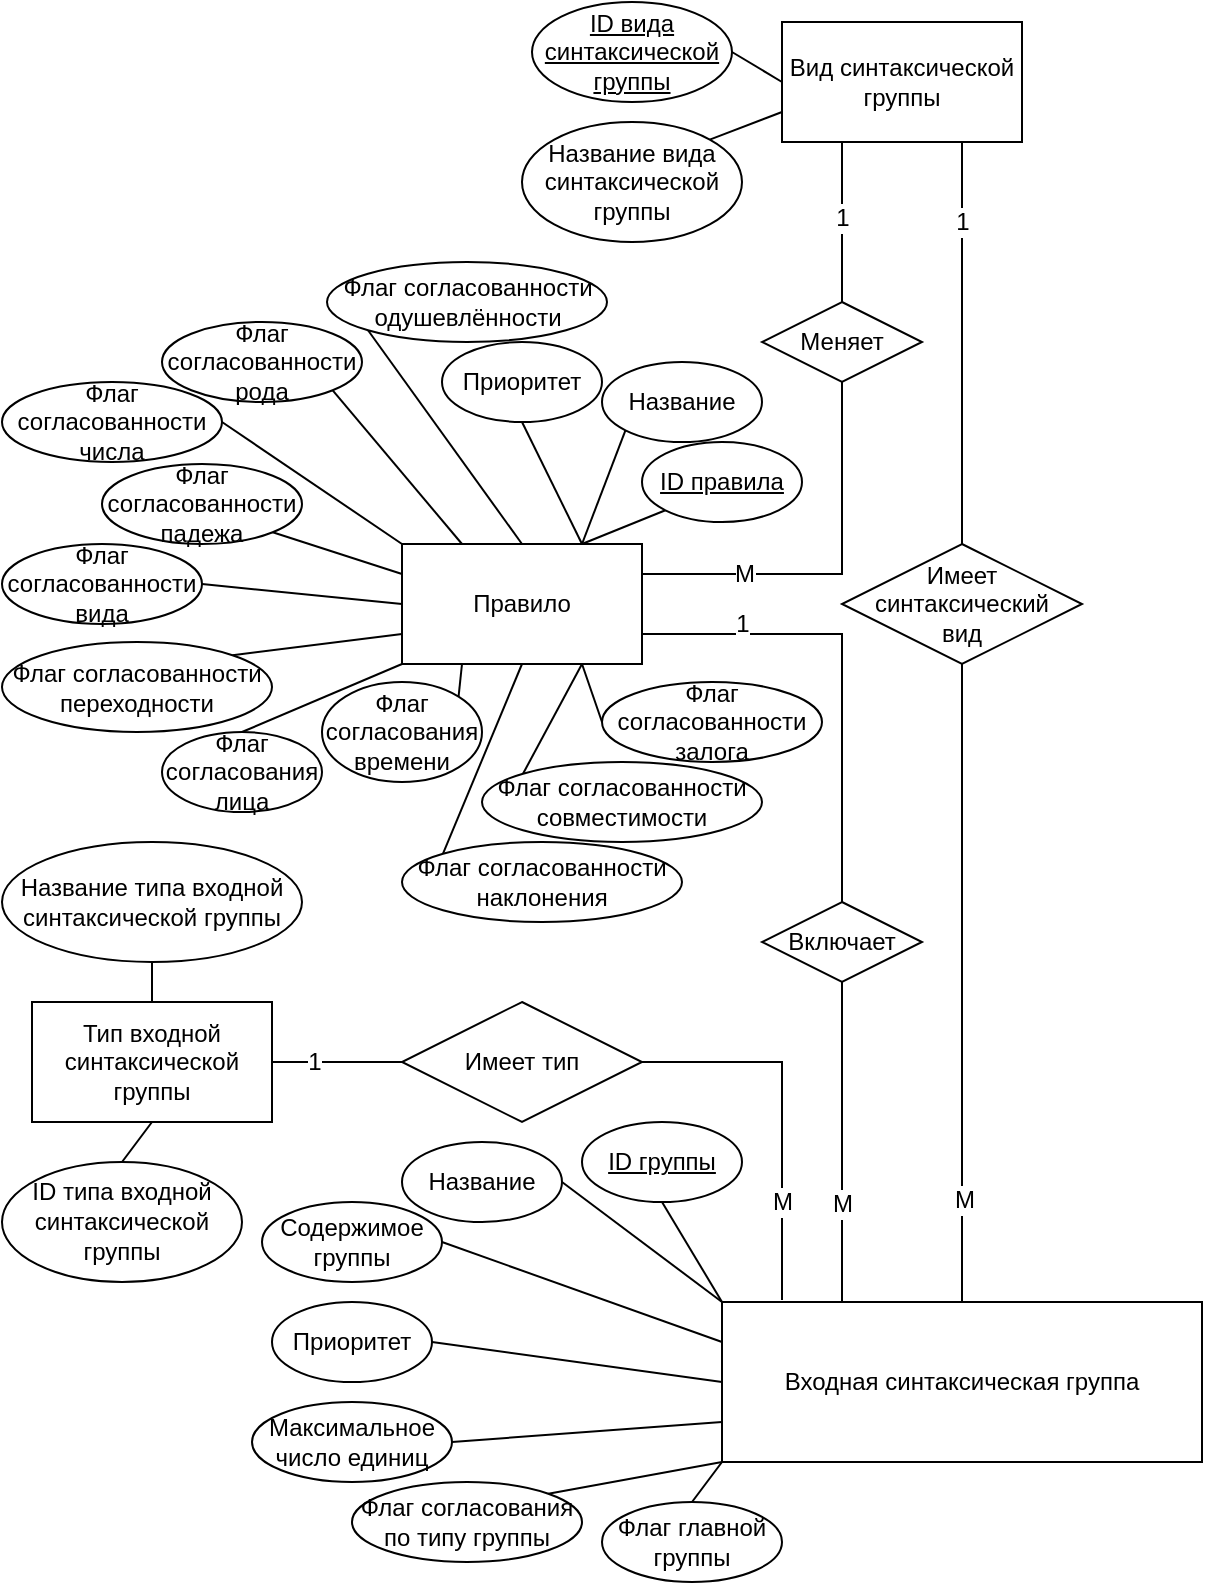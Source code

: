 <mxfile version="12.9.6" type="github">
  <diagram id="3-n-2fktoO8qeBoUGsix" name="Page-1">
    <mxGraphModel dx="782" dy="-390" grid="1" gridSize="10" guides="1" tooltips="1" connect="1" arrows="1" fold="1" page="1" pageScale="1" pageWidth="1169" pageHeight="827" math="0" shadow="0">
      <root>
        <mxCell id="0" />
        <mxCell id="1" parent="0" />
        <mxCell id="Er8K7lmykXEFfFOnpzie-1" value="Входная синтаксическая группа" style="rounded=0;whiteSpace=wrap;html=1;" vertex="1" parent="1">
          <mxGeometry x="360" y="1480" width="240" height="80" as="geometry" />
        </mxCell>
        <mxCell id="Er8K7lmykXEFfFOnpzie-11" style="rounded=0;orthogonalLoop=1;jettySize=auto;html=1;exitX=0.5;exitY=1;exitDx=0;exitDy=0;entryX=0;entryY=0;entryDx=0;entryDy=0;endArrow=none;endFill=0;" edge="1" parent="1" source="Er8K7lmykXEFfFOnpzie-2" target="Er8K7lmykXEFfFOnpzie-1">
          <mxGeometry relative="1" as="geometry" />
        </mxCell>
        <mxCell id="Er8K7lmykXEFfFOnpzie-2" value="&lt;u&gt;ID группы&lt;/u&gt;" style="ellipse;whiteSpace=wrap;html=1;" vertex="1" parent="1">
          <mxGeometry x="290" y="1390" width="80" height="40" as="geometry" />
        </mxCell>
        <mxCell id="Er8K7lmykXEFfFOnpzie-12" style="edgeStyle=none;rounded=0;orthogonalLoop=1;jettySize=auto;html=1;exitX=1;exitY=0.5;exitDx=0;exitDy=0;entryX=0;entryY=0;entryDx=0;entryDy=0;endArrow=none;endFill=0;" edge="1" parent="1" source="Er8K7lmykXEFfFOnpzie-3" target="Er8K7lmykXEFfFOnpzie-1">
          <mxGeometry relative="1" as="geometry" />
        </mxCell>
        <mxCell id="Er8K7lmykXEFfFOnpzie-3" value="Название" style="ellipse;whiteSpace=wrap;html=1;" vertex="1" parent="1">
          <mxGeometry x="200" y="1400" width="80" height="40" as="geometry" />
        </mxCell>
        <mxCell id="Er8K7lmykXEFfFOnpzie-16" style="edgeStyle=none;rounded=0;orthogonalLoop=1;jettySize=auto;html=1;exitX=1;exitY=0.5;exitDx=0;exitDy=0;entryX=0;entryY=0.75;entryDx=0;entryDy=0;endArrow=none;endFill=0;" edge="1" parent="1" source="Er8K7lmykXEFfFOnpzie-4" target="Er8K7lmykXEFfFOnpzie-1">
          <mxGeometry relative="1" as="geometry" />
        </mxCell>
        <mxCell id="Er8K7lmykXEFfFOnpzie-4" value="Максимальное число единиц" style="ellipse;whiteSpace=wrap;html=1;" vertex="1" parent="1">
          <mxGeometry x="125" y="1530" width="100" height="40" as="geometry" />
        </mxCell>
        <mxCell id="Er8K7lmykXEFfFOnpzie-17" style="edgeStyle=none;rounded=0;orthogonalLoop=1;jettySize=auto;html=1;exitX=1;exitY=0;exitDx=0;exitDy=0;entryX=0;entryY=1;entryDx=0;entryDy=0;endArrow=none;endFill=0;" edge="1" parent="1" source="Er8K7lmykXEFfFOnpzie-5" target="Er8K7lmykXEFfFOnpzie-1">
          <mxGeometry relative="1" as="geometry" />
        </mxCell>
        <mxCell id="Er8K7lmykXEFfFOnpzie-5" value="Флаг согласования по типу группы" style="ellipse;whiteSpace=wrap;html=1;" vertex="1" parent="1">
          <mxGeometry x="175" y="1570" width="115" height="40" as="geometry" />
        </mxCell>
        <mxCell id="Er8K7lmykXEFfFOnpzie-14" style="edgeStyle=none;rounded=0;orthogonalLoop=1;jettySize=auto;html=1;exitX=1;exitY=0.5;exitDx=0;exitDy=0;entryX=0;entryY=0.5;entryDx=0;entryDy=0;endArrow=none;endFill=0;" edge="1" parent="1" source="Er8K7lmykXEFfFOnpzie-6" target="Er8K7lmykXEFfFOnpzie-1">
          <mxGeometry relative="1" as="geometry" />
        </mxCell>
        <mxCell id="Er8K7lmykXEFfFOnpzie-6" value="Приоритет" style="ellipse;whiteSpace=wrap;html=1;" vertex="1" parent="1">
          <mxGeometry x="135" y="1480" width="80" height="40" as="geometry" />
        </mxCell>
        <mxCell id="Er8K7lmykXEFfFOnpzie-15" style="edgeStyle=none;rounded=0;orthogonalLoop=1;jettySize=auto;html=1;exitX=1;exitY=0.5;exitDx=0;exitDy=0;entryX=0;entryY=0.25;entryDx=0;entryDy=0;endArrow=none;endFill=0;" edge="1" parent="1" source="Er8K7lmykXEFfFOnpzie-7" target="Er8K7lmykXEFfFOnpzie-1">
          <mxGeometry relative="1" as="geometry" />
        </mxCell>
        <mxCell id="Er8K7lmykXEFfFOnpzie-7" value="Содержимое группы" style="ellipse;whiteSpace=wrap;html=1;" vertex="1" parent="1">
          <mxGeometry x="130" y="1430" width="90" height="40" as="geometry" />
        </mxCell>
        <mxCell id="Er8K7lmykXEFfFOnpzie-13" style="edgeStyle=none;rounded=0;orthogonalLoop=1;jettySize=auto;html=1;exitX=0.5;exitY=0;exitDx=0;exitDy=0;entryX=0;entryY=1;entryDx=0;entryDy=0;endArrow=none;endFill=0;" edge="1" parent="1" source="Er8K7lmykXEFfFOnpzie-8" target="Er8K7lmykXEFfFOnpzie-1">
          <mxGeometry relative="1" as="geometry" />
        </mxCell>
        <mxCell id="Er8K7lmykXEFfFOnpzie-8" value="Флаг главной группы" style="ellipse;whiteSpace=wrap;html=1;" vertex="1" parent="1">
          <mxGeometry x="300" y="1580" width="90" height="40" as="geometry" />
        </mxCell>
        <mxCell id="Er8K7lmykXEFfFOnpzie-20" style="edgeStyle=none;rounded=0;orthogonalLoop=1;jettySize=auto;html=1;exitX=1;exitY=0.5;exitDx=0;exitDy=0;endArrow=none;endFill=0;" edge="1" parent="1" source="Er8K7lmykXEFfFOnpzie-19">
          <mxGeometry relative="1" as="geometry">
            <mxPoint x="390" y="1479" as="targetPoint" />
            <Array as="points">
              <mxPoint x="390" y="1360" />
            </Array>
          </mxGeometry>
        </mxCell>
        <mxCell id="Er8K7lmykXEFfFOnpzie-21" value="М" style="text;html=1;align=center;verticalAlign=middle;resizable=0;points=[];labelBackgroundColor=#ffffff;" vertex="1" connectable="0" parent="Er8K7lmykXEFfFOnpzie-20">
          <mxGeometry x="0.4" relative="1" as="geometry">
            <mxPoint y="7" as="offset" />
          </mxGeometry>
        </mxCell>
        <mxCell id="Er8K7lmykXEFfFOnpzie-23" style="edgeStyle=none;rounded=0;orthogonalLoop=1;jettySize=auto;html=1;exitX=0;exitY=0.5;exitDx=0;exitDy=0;entryX=1;entryY=0.5;entryDx=0;entryDy=0;endArrow=none;endFill=0;" edge="1" parent="1" source="Er8K7lmykXEFfFOnpzie-19" target="Er8K7lmykXEFfFOnpzie-22">
          <mxGeometry relative="1" as="geometry" />
        </mxCell>
        <mxCell id="Er8K7lmykXEFfFOnpzie-24" value="1" style="text;html=1;align=center;verticalAlign=middle;resizable=0;points=[];labelBackgroundColor=#ffffff;" vertex="1" connectable="0" parent="Er8K7lmykXEFfFOnpzie-23">
          <mxGeometry x="0.651" y="1" relative="1" as="geometry">
            <mxPoint x="9" y="-1" as="offset" />
          </mxGeometry>
        </mxCell>
        <mxCell id="Er8K7lmykXEFfFOnpzie-19" value="Имеет тип" style="rhombus;whiteSpace=wrap;html=1;" vertex="1" parent="1">
          <mxGeometry x="200" y="1330" width="120" height="60" as="geometry" />
        </mxCell>
        <mxCell id="Er8K7lmykXEFfFOnpzie-22" value="Тип входной синтаксической группы" style="rounded=0;whiteSpace=wrap;html=1;" vertex="1" parent="1">
          <mxGeometry x="15" y="1330" width="120" height="60" as="geometry" />
        </mxCell>
        <mxCell id="Er8K7lmykXEFfFOnpzie-27" style="edgeStyle=none;rounded=0;orthogonalLoop=1;jettySize=auto;html=1;exitX=0.5;exitY=1;exitDx=0;exitDy=0;entryX=0.5;entryY=0;entryDx=0;entryDy=0;endArrow=none;endFill=0;" edge="1" parent="1" source="Er8K7lmykXEFfFOnpzie-25" target="Er8K7lmykXEFfFOnpzie-22">
          <mxGeometry relative="1" as="geometry" />
        </mxCell>
        <mxCell id="Er8K7lmykXEFfFOnpzie-25" value="&lt;span style=&quot;line-height: 115%&quot;&gt;&lt;font style=&quot;font-size: 12px&quot;&gt;Название типа входной синтаксической группы&lt;/font&gt;&lt;/span&gt;" style="ellipse;whiteSpace=wrap;html=1;" vertex="1" parent="1">
          <mxGeometry y="1250" width="150" height="60" as="geometry" />
        </mxCell>
        <mxCell id="Er8K7lmykXEFfFOnpzie-28" style="edgeStyle=none;rounded=0;orthogonalLoop=1;jettySize=auto;html=1;exitX=0.5;exitY=0;exitDx=0;exitDy=0;entryX=0.5;entryY=1;entryDx=0;entryDy=0;endArrow=none;endFill=0;" edge="1" parent="1" source="Er8K7lmykXEFfFOnpzie-26" target="Er8K7lmykXEFfFOnpzie-22">
          <mxGeometry relative="1" as="geometry" />
        </mxCell>
        <mxCell id="Er8K7lmykXEFfFOnpzie-26" value="&lt;font style=&quot;font-size: 12px&quot;&gt;&lt;span lang=&quot;EN-US&quot; style=&quot;line-height: 115%&quot;&gt;ID&lt;/span&gt;&lt;span lang=&quot;EN-US&quot; style=&quot;line-height: 115%&quot;&gt; &lt;/span&gt;&lt;span style=&quot;line-height: 115%&quot;&gt;типа входной синтаксической группы&lt;/span&gt;&lt;/font&gt;" style="ellipse;whiteSpace=wrap;html=1;" vertex="1" parent="1">
          <mxGeometry y="1410" width="120" height="60" as="geometry" />
        </mxCell>
        <mxCell id="Er8K7lmykXEFfFOnpzie-48" style="edgeStyle=none;rounded=0;orthogonalLoop=1;jettySize=auto;html=1;exitX=0.5;exitY=0;exitDx=0;exitDy=0;entryX=1;entryY=0.75;entryDx=0;entryDy=0;endArrow=none;endFill=0;" edge="1" parent="1" source="Er8K7lmykXEFfFOnpzie-29" target="Er8K7lmykXEFfFOnpzie-30">
          <mxGeometry relative="1" as="geometry">
            <Array as="points">
              <mxPoint x="420" y="1146" />
            </Array>
          </mxGeometry>
        </mxCell>
        <mxCell id="Er8K7lmykXEFfFOnpzie-49" value="1" style="text;html=1;align=center;verticalAlign=middle;resizable=0;points=[];labelBackgroundColor=#ffffff;" vertex="1" connectable="0" parent="Er8K7lmykXEFfFOnpzie-48">
          <mxGeometry x="-0.176" y="12" relative="1" as="geometry">
            <mxPoint x="-38" y="-43" as="offset" />
          </mxGeometry>
        </mxCell>
        <mxCell id="Er8K7lmykXEFfFOnpzie-50" style="edgeStyle=none;rounded=0;orthogonalLoop=1;jettySize=auto;html=1;exitX=0.5;exitY=1;exitDx=0;exitDy=0;entryX=0.25;entryY=0;entryDx=0;entryDy=0;endArrow=none;endFill=0;" edge="1" parent="1" source="Er8K7lmykXEFfFOnpzie-29" target="Er8K7lmykXEFfFOnpzie-1">
          <mxGeometry relative="1" as="geometry" />
        </mxCell>
        <mxCell id="Er8K7lmykXEFfFOnpzie-51" value="М" style="text;html=1;align=center;verticalAlign=middle;resizable=0;points=[];labelBackgroundColor=#ffffff;" vertex="1" connectable="0" parent="Er8K7lmykXEFfFOnpzie-50">
          <mxGeometry x="0.329" y="1" relative="1" as="geometry">
            <mxPoint x="-1" y="4" as="offset" />
          </mxGeometry>
        </mxCell>
        <mxCell id="Er8K7lmykXEFfFOnpzie-29" value="Включает" style="rhombus;whiteSpace=wrap;html=1;" vertex="1" parent="1">
          <mxGeometry x="380" y="1280" width="80" height="40" as="geometry" />
        </mxCell>
        <mxCell id="Er8K7lmykXEFfFOnpzie-54" style="edgeStyle=none;rounded=0;orthogonalLoop=1;jettySize=auto;html=1;exitX=1;exitY=0.25;exitDx=0;exitDy=0;entryX=0.5;entryY=1;entryDx=0;entryDy=0;endArrow=none;endFill=0;" edge="1" parent="1" source="Er8K7lmykXEFfFOnpzie-30" target="Er8K7lmykXEFfFOnpzie-53">
          <mxGeometry relative="1" as="geometry">
            <Array as="points">
              <mxPoint x="420" y="1116" />
            </Array>
          </mxGeometry>
        </mxCell>
        <mxCell id="Er8K7lmykXEFfFOnpzie-55" value="М" style="text;html=1;align=center;verticalAlign=middle;resizable=0;points=[];labelBackgroundColor=#ffffff;" vertex="1" connectable="0" parent="Er8K7lmykXEFfFOnpzie-54">
          <mxGeometry x="-0.763" relative="1" as="geometry">
            <mxPoint x="28" as="offset" />
          </mxGeometry>
        </mxCell>
        <mxCell id="Er8K7lmykXEFfFOnpzie-30" value="Правило" style="rounded=0;whiteSpace=wrap;html=1;" vertex="1" parent="1">
          <mxGeometry x="200" y="1101" width="120" height="60" as="geometry" />
        </mxCell>
        <mxCell id="Er8K7lmykXEFfFOnpzie-70" style="edgeStyle=none;rounded=0;orthogonalLoop=1;jettySize=auto;html=1;exitX=1;exitY=0.5;exitDx=0;exitDy=0;entryX=0;entryY=0.5;entryDx=0;entryDy=0;endArrow=none;endFill=0;" edge="1" parent="1" source="Er8K7lmykXEFfFOnpzie-31" target="Er8K7lmykXEFfFOnpzie-30">
          <mxGeometry relative="1" as="geometry" />
        </mxCell>
        <mxCell id="Er8K7lmykXEFfFOnpzie-31" value="Флаг согласованности вида" style="ellipse;whiteSpace=wrap;html=1;" vertex="1" parent="1">
          <mxGeometry y="1101" width="100" height="40" as="geometry" />
        </mxCell>
        <mxCell id="Er8K7lmykXEFfFOnpzie-71" style="edgeStyle=none;rounded=0;orthogonalLoop=1;jettySize=auto;html=1;exitX=1;exitY=1;exitDx=0;exitDy=0;entryX=0;entryY=0.25;entryDx=0;entryDy=0;endArrow=none;endFill=0;" edge="1" parent="1" source="Er8K7lmykXEFfFOnpzie-32" target="Er8K7lmykXEFfFOnpzie-30">
          <mxGeometry relative="1" as="geometry" />
        </mxCell>
        <mxCell id="Er8K7lmykXEFfFOnpzie-32" value="Флаг согласованности падежа" style="ellipse;whiteSpace=wrap;html=1;" vertex="1" parent="1">
          <mxGeometry x="50" y="1061" width="100" height="40" as="geometry" />
        </mxCell>
        <mxCell id="Er8K7lmykXEFfFOnpzie-77" style="edgeStyle=none;rounded=0;orthogonalLoop=1;jettySize=auto;html=1;exitX=1;exitY=1;exitDx=0;exitDy=0;entryX=0.25;entryY=0;entryDx=0;entryDy=0;endArrow=none;endFill=0;" edge="1" parent="1" source="Er8K7lmykXEFfFOnpzie-33" target="Er8K7lmykXEFfFOnpzie-30">
          <mxGeometry relative="1" as="geometry" />
        </mxCell>
        <mxCell id="Er8K7lmykXEFfFOnpzie-33" value="Флаг согласованности рода" style="ellipse;whiteSpace=wrap;html=1;" vertex="1" parent="1">
          <mxGeometry x="80" y="990" width="100" height="40" as="geometry" />
        </mxCell>
        <mxCell id="Er8K7lmykXEFfFOnpzie-73" style="edgeStyle=none;rounded=0;orthogonalLoop=1;jettySize=auto;html=1;exitX=0.5;exitY=1;exitDx=0;exitDy=0;entryX=0.75;entryY=0;entryDx=0;entryDy=0;endArrow=none;endFill=0;" edge="1" parent="1" source="Er8K7lmykXEFfFOnpzie-34" target="Er8K7lmykXEFfFOnpzie-30">
          <mxGeometry relative="1" as="geometry">
            <Array as="points" />
          </mxGeometry>
        </mxCell>
        <mxCell id="Er8K7lmykXEFfFOnpzie-34" value="Приоритет" style="ellipse;whiteSpace=wrap;html=1;" vertex="1" parent="1">
          <mxGeometry x="220" y="1000" width="80" height="40" as="geometry" />
        </mxCell>
        <mxCell id="Er8K7lmykXEFfFOnpzie-52" style="edgeStyle=none;rounded=0;orthogonalLoop=1;jettySize=auto;html=1;exitX=0;exitY=1;exitDx=0;exitDy=0;entryX=0.75;entryY=0;entryDx=0;entryDy=0;endArrow=none;endFill=0;" edge="1" parent="1" source="Er8K7lmykXEFfFOnpzie-35" target="Er8K7lmykXEFfFOnpzie-30">
          <mxGeometry relative="1" as="geometry" />
        </mxCell>
        <mxCell id="Er8K7lmykXEFfFOnpzie-35" value="&lt;u&gt;ID правила&lt;/u&gt;" style="ellipse;whiteSpace=wrap;html=1;" vertex="1" parent="1">
          <mxGeometry x="320" y="1050" width="80" height="40" as="geometry" />
        </mxCell>
        <mxCell id="Er8K7lmykXEFfFOnpzie-68" style="edgeStyle=none;rounded=0;orthogonalLoop=1;jettySize=auto;html=1;exitX=0.5;exitY=0;exitDx=0;exitDy=0;entryX=0;entryY=1;entryDx=0;entryDy=0;endArrow=none;endFill=0;" edge="1" parent="1" source="Er8K7lmykXEFfFOnpzie-37" target="Er8K7lmykXEFfFOnpzie-30">
          <mxGeometry relative="1" as="geometry" />
        </mxCell>
        <mxCell id="Er8K7lmykXEFfFOnpzie-37" value="Флаг согласования лица" style="ellipse;whiteSpace=wrap;html=1;" vertex="1" parent="1">
          <mxGeometry x="80" y="1195" width="80" height="40" as="geometry" />
        </mxCell>
        <mxCell id="Er8K7lmykXEFfFOnpzie-69" style="edgeStyle=none;rounded=0;orthogonalLoop=1;jettySize=auto;html=1;exitX=1;exitY=0;exitDx=0;exitDy=0;entryX=0;entryY=0.75;entryDx=0;entryDy=0;endArrow=none;endFill=0;" edge="1" parent="1" source="Er8K7lmykXEFfFOnpzie-38" target="Er8K7lmykXEFfFOnpzie-30">
          <mxGeometry relative="1" as="geometry" />
        </mxCell>
        <mxCell id="Er8K7lmykXEFfFOnpzie-38" value="Флаг согласованности переходности" style="ellipse;whiteSpace=wrap;html=1;" vertex="1" parent="1">
          <mxGeometry y="1150" width="135" height="45" as="geometry" />
        </mxCell>
        <mxCell id="Er8K7lmykXEFfFOnpzie-75" style="edgeStyle=none;rounded=0;orthogonalLoop=1;jettySize=auto;html=1;exitX=0;exitY=1;exitDx=0;exitDy=0;entryX=0.5;entryY=0;entryDx=0;entryDy=0;endArrow=none;endFill=0;" edge="1" parent="1" source="Er8K7lmykXEFfFOnpzie-39" target="Er8K7lmykXEFfFOnpzie-30">
          <mxGeometry relative="1" as="geometry" />
        </mxCell>
        <mxCell id="Er8K7lmykXEFfFOnpzie-39" value="Флаг согласованности одушевлённости" style="ellipse;whiteSpace=wrap;html=1;" vertex="1" parent="1">
          <mxGeometry x="162.5" y="960" width="140" height="40" as="geometry" />
        </mxCell>
        <mxCell id="Er8K7lmykXEFfFOnpzie-74" style="edgeStyle=none;rounded=0;orthogonalLoop=1;jettySize=auto;html=1;exitX=1;exitY=0.5;exitDx=0;exitDy=0;entryX=0;entryY=0;entryDx=0;entryDy=0;endArrow=none;endFill=0;" edge="1" parent="1" source="Er8K7lmykXEFfFOnpzie-40" target="Er8K7lmykXEFfFOnpzie-30">
          <mxGeometry relative="1" as="geometry" />
        </mxCell>
        <mxCell id="Er8K7lmykXEFfFOnpzie-40" value="Флаг согласованности числа" style="ellipse;whiteSpace=wrap;html=1;" vertex="1" parent="1">
          <mxGeometry y="1020" width="110" height="40" as="geometry" />
        </mxCell>
        <mxCell id="Er8K7lmykXEFfFOnpzie-64" style="edgeStyle=none;rounded=0;orthogonalLoop=1;jettySize=auto;html=1;exitX=0;exitY=0.5;exitDx=0;exitDy=0;entryX=0.75;entryY=1;entryDx=0;entryDy=0;endArrow=none;endFill=0;" edge="1" parent="1" source="Er8K7lmykXEFfFOnpzie-42" target="Er8K7lmykXEFfFOnpzie-30">
          <mxGeometry relative="1" as="geometry" />
        </mxCell>
        <mxCell id="Er8K7lmykXEFfFOnpzie-42" value="Флаг согласованности залога" style="ellipse;whiteSpace=wrap;html=1;" vertex="1" parent="1">
          <mxGeometry x="300" y="1170" width="110" height="40" as="geometry" />
        </mxCell>
        <mxCell id="Er8K7lmykXEFfFOnpzie-65" style="edgeStyle=none;rounded=0;orthogonalLoop=1;jettySize=auto;html=1;exitX=0;exitY=0;exitDx=0;exitDy=0;entryX=0.75;entryY=1;entryDx=0;entryDy=0;endArrow=none;endFill=0;" edge="1" parent="1" source="Er8K7lmykXEFfFOnpzie-43" target="Er8K7lmykXEFfFOnpzie-30">
          <mxGeometry relative="1" as="geometry" />
        </mxCell>
        <mxCell id="Er8K7lmykXEFfFOnpzie-43" value="Флаг согласованности совместимости" style="ellipse;whiteSpace=wrap;html=1;" vertex="1" parent="1">
          <mxGeometry x="240" y="1210" width="140" height="40" as="geometry" />
        </mxCell>
        <mxCell id="Er8K7lmykXEFfFOnpzie-66" style="edgeStyle=none;rounded=0;orthogonalLoop=1;jettySize=auto;html=1;exitX=0;exitY=0;exitDx=0;exitDy=0;entryX=0.5;entryY=1;entryDx=0;entryDy=0;endArrow=none;endFill=0;" edge="1" parent="1" source="Er8K7lmykXEFfFOnpzie-44" target="Er8K7lmykXEFfFOnpzie-30">
          <mxGeometry relative="1" as="geometry" />
        </mxCell>
        <mxCell id="Er8K7lmykXEFfFOnpzie-44" value="Флаг согласованности наклонения" style="ellipse;whiteSpace=wrap;html=1;" vertex="1" parent="1">
          <mxGeometry x="200" y="1250" width="140" height="40" as="geometry" />
        </mxCell>
        <mxCell id="Er8K7lmykXEFfFOnpzie-67" style="edgeStyle=none;rounded=0;orthogonalLoop=1;jettySize=auto;html=1;exitX=1;exitY=0;exitDx=0;exitDy=0;entryX=0.25;entryY=1;entryDx=0;entryDy=0;endArrow=none;endFill=0;" edge="1" parent="1" source="Er8K7lmykXEFfFOnpzie-45" target="Er8K7lmykXEFfFOnpzie-30">
          <mxGeometry relative="1" as="geometry" />
        </mxCell>
        <mxCell id="Er8K7lmykXEFfFOnpzie-45" value="Флаг согласования времени" style="ellipse;whiteSpace=wrap;html=1;" vertex="1" parent="1">
          <mxGeometry x="160" y="1170" width="80" height="50" as="geometry" />
        </mxCell>
        <mxCell id="Er8K7lmykXEFfFOnpzie-72" style="edgeStyle=none;rounded=0;orthogonalLoop=1;jettySize=auto;html=1;exitX=0;exitY=1;exitDx=0;exitDy=0;entryX=0.75;entryY=0;entryDx=0;entryDy=0;endArrow=none;endFill=0;" edge="1" parent="1" source="Er8K7lmykXEFfFOnpzie-46" target="Er8K7lmykXEFfFOnpzie-30">
          <mxGeometry relative="1" as="geometry" />
        </mxCell>
        <mxCell id="Er8K7lmykXEFfFOnpzie-46" value="Название" style="ellipse;whiteSpace=wrap;html=1;" vertex="1" parent="1">
          <mxGeometry x="300" y="1010" width="80" height="40" as="geometry" />
        </mxCell>
        <mxCell id="Er8K7lmykXEFfFOnpzie-58" style="edgeStyle=none;rounded=0;orthogonalLoop=1;jettySize=auto;html=1;exitX=0.5;exitY=0;exitDx=0;exitDy=0;entryX=0.25;entryY=1;entryDx=0;entryDy=0;endArrow=none;endFill=0;" edge="1" parent="1" source="Er8K7lmykXEFfFOnpzie-53" target="Er8K7lmykXEFfFOnpzie-57">
          <mxGeometry relative="1" as="geometry" />
        </mxCell>
        <mxCell id="Er8K7lmykXEFfFOnpzie-59" value="1" style="text;html=1;align=center;verticalAlign=middle;resizable=0;points=[];labelBackgroundColor=#ffffff;" vertex="1" connectable="0" parent="Er8K7lmykXEFfFOnpzie-58">
          <mxGeometry x="-0.486" relative="1" as="geometry">
            <mxPoint y="-22" as="offset" />
          </mxGeometry>
        </mxCell>
        <mxCell id="Er8K7lmykXEFfFOnpzie-53" value="Меняет" style="rhombus;whiteSpace=wrap;html=1;" vertex="1" parent="1">
          <mxGeometry x="380" y="980" width="80" height="40" as="geometry" />
        </mxCell>
        <mxCell id="Er8K7lmykXEFfFOnpzie-57" value="Вид синтаксической группы" style="rounded=0;whiteSpace=wrap;html=1;" vertex="1" parent="1">
          <mxGeometry x="390" y="840" width="120" height="60" as="geometry" />
        </mxCell>
        <mxCell id="Er8K7lmykXEFfFOnpzie-62" style="edgeStyle=none;rounded=0;orthogonalLoop=1;jettySize=auto;html=1;exitX=1;exitY=0.5;exitDx=0;exitDy=0;entryX=0;entryY=0.5;entryDx=0;entryDy=0;endArrow=none;endFill=0;" edge="1" parent="1" source="Er8K7lmykXEFfFOnpzie-60" target="Er8K7lmykXEFfFOnpzie-57">
          <mxGeometry relative="1" as="geometry" />
        </mxCell>
        <mxCell id="Er8K7lmykXEFfFOnpzie-60" value="&lt;u&gt;ID вида синтаксической группы&lt;/u&gt;" style="ellipse;whiteSpace=wrap;html=1;" vertex="1" parent="1">
          <mxGeometry x="265" y="830" width="100" height="50" as="geometry" />
        </mxCell>
        <mxCell id="Er8K7lmykXEFfFOnpzie-63" style="edgeStyle=none;rounded=0;orthogonalLoop=1;jettySize=auto;html=1;exitX=1;exitY=0;exitDx=0;exitDy=0;entryX=0;entryY=0.75;entryDx=0;entryDy=0;endArrow=none;endFill=0;" edge="1" parent="1" source="Er8K7lmykXEFfFOnpzie-61" target="Er8K7lmykXEFfFOnpzie-57">
          <mxGeometry relative="1" as="geometry" />
        </mxCell>
        <mxCell id="Er8K7lmykXEFfFOnpzie-61" value="Название вида синтаксической группы" style="ellipse;whiteSpace=wrap;html=1;" vertex="1" parent="1">
          <mxGeometry x="260" y="890" width="110" height="60" as="geometry" />
        </mxCell>
        <mxCell id="Er8K7lmykXEFfFOnpzie-79" style="edgeStyle=none;rounded=0;orthogonalLoop=1;jettySize=auto;html=1;exitX=0.5;exitY=1;exitDx=0;exitDy=0;entryX=0.5;entryY=0;entryDx=0;entryDy=0;endArrow=none;endFill=0;" edge="1" parent="1" source="Er8K7lmykXEFfFOnpzie-78" target="Er8K7lmykXEFfFOnpzie-1">
          <mxGeometry relative="1" as="geometry" />
        </mxCell>
        <mxCell id="Er8K7lmykXEFfFOnpzie-83" value="М" style="text;html=1;align=center;verticalAlign=middle;resizable=0;points=[];labelBackgroundColor=#ffffff;" vertex="1" connectable="0" parent="Er8K7lmykXEFfFOnpzie-79">
          <mxGeometry x="0.678" y="1" relative="1" as="geometry">
            <mxPoint as="offset" />
          </mxGeometry>
        </mxCell>
        <mxCell id="Er8K7lmykXEFfFOnpzie-81" style="edgeStyle=none;rounded=0;orthogonalLoop=1;jettySize=auto;html=1;exitX=0.5;exitY=0;exitDx=0;exitDy=0;entryX=0.75;entryY=1;entryDx=0;entryDy=0;endArrow=none;endFill=0;" edge="1" parent="1" source="Er8K7lmykXEFfFOnpzie-78" target="Er8K7lmykXEFfFOnpzie-57">
          <mxGeometry relative="1" as="geometry" />
        </mxCell>
        <mxCell id="Er8K7lmykXEFfFOnpzie-82" value="1" style="text;html=1;align=center;verticalAlign=middle;resizable=0;points=[];labelBackgroundColor=#ffffff;" vertex="1" connectable="0" parent="Er8K7lmykXEFfFOnpzie-81">
          <mxGeometry x="0.685" y="-1" relative="1" as="geometry">
            <mxPoint x="-1" y="8" as="offset" />
          </mxGeometry>
        </mxCell>
        <mxCell id="Er8K7lmykXEFfFOnpzie-78" value="Имеет синтаксический &lt;br&gt;вид" style="rhombus;whiteSpace=wrap;html=1;" vertex="1" parent="1">
          <mxGeometry x="420" y="1101" width="120" height="60" as="geometry" />
        </mxCell>
      </root>
    </mxGraphModel>
  </diagram>
</mxfile>
